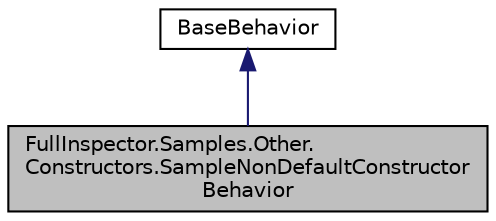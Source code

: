digraph "FullInspector.Samples.Other.Constructors.SampleNonDefaultConstructorBehavior"
{
  edge [fontname="Helvetica",fontsize="10",labelfontname="Helvetica",labelfontsize="10"];
  node [fontname="Helvetica",fontsize="10",shape=record];
  Node1 [label="FullInspector.Samples.Other.\lConstructors.SampleNonDefaultConstructor\lBehavior",height=0.2,width=0.4,color="black", fillcolor="grey75", style="filled" fontcolor="black"];
  Node2 -> Node1 [dir="back",color="midnightblue",fontsize="10",style="solid",fontname="Helvetica"];
  Node2 [label="BaseBehavior",height=0.2,width=0.4,color="black", fillcolor="white", style="filled",URL="$class_full_inspector_1_1_base_behavior.html"];
}
